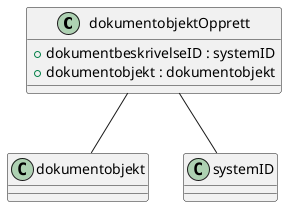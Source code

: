 @startuml

class dokumentobjektOpprett {
    +dokumentbeskrivelseID : systemID
    +dokumentobjekt : dokumentobjekt
}

dokumentobjektOpprett -- dokumentobjekt
dokumentobjektOpprett -- systemID

@enduml
